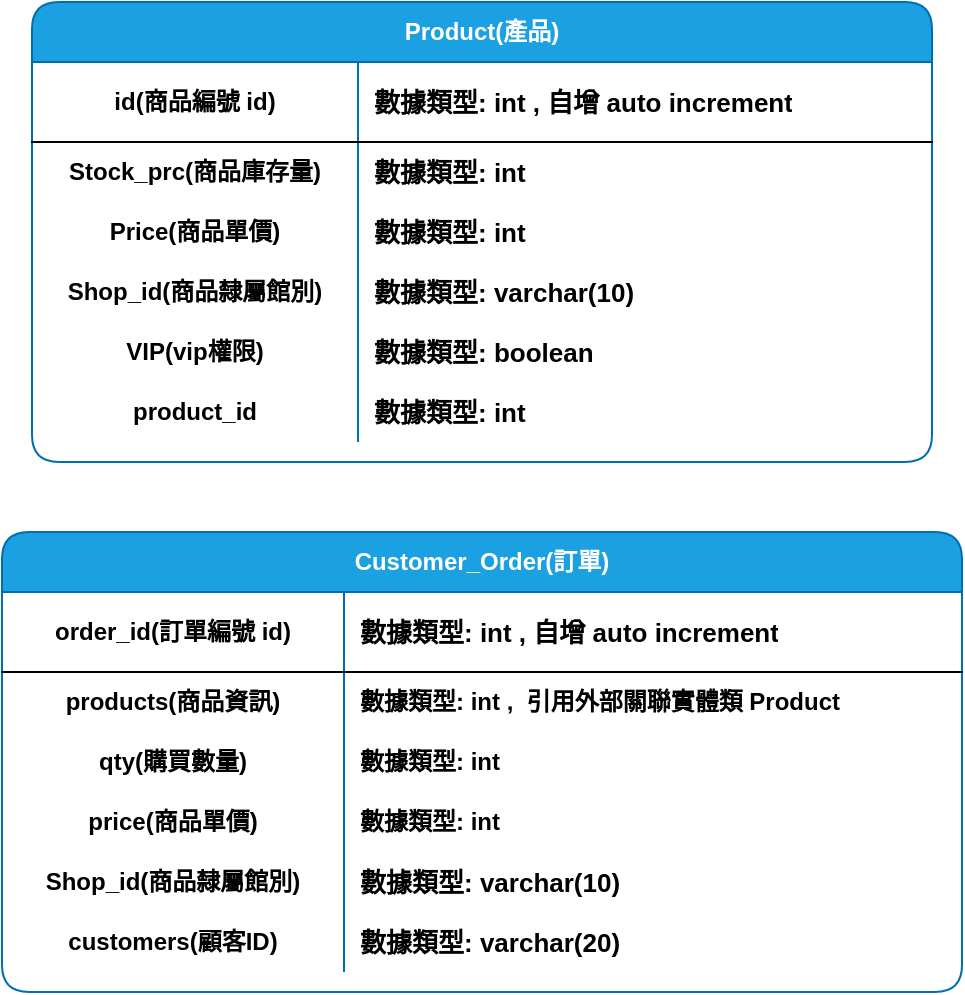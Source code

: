 <mxfile version="13.9.8" type="device"><diagram id="GSy4WSzp9ftxpXHMs6ca" name="第 1 页"><mxGraphModel dx="1024" dy="592" grid="1" gridSize="10" guides="1" tooltips="1" connect="1" arrows="1" fold="1" page="1" pageScale="1" pageWidth="827" pageHeight="1169" math="0" shadow="0"><root><mxCell id="0"/><mxCell id="1" parent="0"/><mxCell id="1tsEeMe0gQ0WhUbqSyHZ-1" value="Product(產品)" style="shape=table;html=1;whiteSpace=wrap;startSize=30;container=1;collapsible=0;childLayout=tableLayout;fixedRows=1;rowLines=0;fontStyle=1;align=center;rounded=1;fillColor=#1ba1e2;strokeColor=#006EAF;fontColor=#ffffff;" parent="1" vertex="1"><mxGeometry x="60" y="90" width="450" height="230" as="geometry"/></mxCell><mxCell id="1tsEeMe0gQ0WhUbqSyHZ-2" value="" style="shape=partialRectangle;html=1;whiteSpace=wrap;collapsible=0;dropTarget=0;pointerEvents=0;fillColor=none;top=0;left=0;bottom=1;right=0;points=[[0,0.5],[1,0.5]];portConstraint=eastwest;" parent="1tsEeMe0gQ0WhUbqSyHZ-1" vertex="1"><mxGeometry y="30" width="450" height="40" as="geometry"/></mxCell><mxCell id="1tsEeMe0gQ0WhUbqSyHZ-3" value="&lt;b&gt;id(商品編號 id)&lt;/b&gt;" style="shape=partialRectangle;html=1;whiteSpace=wrap;connectable=0;fillColor=none;top=0;left=0;bottom=0;right=0;overflow=hidden;" parent="1tsEeMe0gQ0WhUbqSyHZ-2" vertex="1"><mxGeometry width="163" height="40" as="geometry"/></mxCell><mxCell id="1tsEeMe0gQ0WhUbqSyHZ-4" value="&lt;b&gt;&lt;font style=&quot;font-size: 13px&quot;&gt;數據類型: int , 自增 auto increment&lt;/font&gt;&lt;/b&gt;" style="shape=partialRectangle;html=1;whiteSpace=wrap;connectable=0;fillColor=none;top=0;left=0;bottom=0;right=0;align=left;spacingLeft=6;overflow=hidden;" parent="1tsEeMe0gQ0WhUbqSyHZ-2" vertex="1"><mxGeometry x="163" width="287" height="40" as="geometry"/></mxCell><mxCell id="1tsEeMe0gQ0WhUbqSyHZ-5" value="" style="shape=partialRectangle;html=1;whiteSpace=wrap;collapsible=0;dropTarget=0;pointerEvents=0;fillColor=none;top=0;left=0;bottom=0;right=0;points=[[0,0.5],[1,0.5]];portConstraint=eastwest;" parent="1tsEeMe0gQ0WhUbqSyHZ-1" vertex="1"><mxGeometry y="70" width="450" height="30" as="geometry"/></mxCell><mxCell id="1tsEeMe0gQ0WhUbqSyHZ-6" value="&lt;b&gt;Stock_prc(商品庫存量)&lt;/b&gt;" style="shape=partialRectangle;html=1;whiteSpace=wrap;connectable=0;fillColor=none;top=0;left=0;bottom=0;right=0;overflow=hidden;" parent="1tsEeMe0gQ0WhUbqSyHZ-5" vertex="1"><mxGeometry width="163" height="30" as="geometry"/></mxCell><mxCell id="1tsEeMe0gQ0WhUbqSyHZ-7" value="&lt;font style=&quot;font-size: 13px&quot;&gt;&lt;b&gt;數據類型: int&amp;nbsp;&lt;/b&gt;&lt;/font&gt;" style="shape=partialRectangle;html=1;whiteSpace=wrap;connectable=0;fillColor=none;top=0;left=0;bottom=0;right=0;align=left;spacingLeft=6;overflow=hidden;" parent="1tsEeMe0gQ0WhUbqSyHZ-5" vertex="1"><mxGeometry x="163" width="287" height="30" as="geometry"/></mxCell><mxCell id="1tsEeMe0gQ0WhUbqSyHZ-8" value="" style="shape=partialRectangle;html=1;whiteSpace=wrap;collapsible=0;dropTarget=0;pointerEvents=0;fillColor=none;top=0;left=0;bottom=0;right=0;points=[[0,0.5],[1,0.5]];portConstraint=eastwest;" parent="1tsEeMe0gQ0WhUbqSyHZ-1" vertex="1"><mxGeometry y="100" width="450" height="30" as="geometry"/></mxCell><mxCell id="1tsEeMe0gQ0WhUbqSyHZ-9" value="&lt;b&gt;Price(商品單價)&lt;/b&gt;" style="shape=partialRectangle;html=1;whiteSpace=wrap;connectable=0;fillColor=none;top=0;left=0;bottom=0;right=0;overflow=hidden;" parent="1tsEeMe0gQ0WhUbqSyHZ-8" vertex="1"><mxGeometry width="163" height="30" as="geometry"/></mxCell><mxCell id="1tsEeMe0gQ0WhUbqSyHZ-10" value="&lt;font style=&quot;font-size: 13px&quot;&gt;&lt;b&gt;數據類型: int&lt;/b&gt;&lt;/font&gt;" style="shape=partialRectangle;html=1;whiteSpace=wrap;connectable=0;fillColor=none;top=0;left=0;bottom=0;right=0;align=left;spacingLeft=6;overflow=hidden;" parent="1tsEeMe0gQ0WhUbqSyHZ-8" vertex="1"><mxGeometry x="163" width="287" height="30" as="geometry"/></mxCell><mxCell id="1tsEeMe0gQ0WhUbqSyHZ-12" value="" style="shape=partialRectangle;html=1;whiteSpace=wrap;collapsible=0;dropTarget=0;pointerEvents=0;fillColor=none;top=0;left=0;bottom=0;right=0;points=[[0,0.5],[1,0.5]];portConstraint=eastwest;" parent="1tsEeMe0gQ0WhUbqSyHZ-1" vertex="1"><mxGeometry y="130" width="450" height="30" as="geometry"/></mxCell><mxCell id="1tsEeMe0gQ0WhUbqSyHZ-13" value="&lt;b&gt;Shop_id(商品隸屬館別)&lt;/b&gt;" style="shape=partialRectangle;html=1;whiteSpace=wrap;connectable=0;fillColor=none;top=0;left=0;bottom=0;right=0;overflow=hidden;" parent="1tsEeMe0gQ0WhUbqSyHZ-12" vertex="1"><mxGeometry width="163" height="30" as="geometry"/></mxCell><mxCell id="1tsEeMe0gQ0WhUbqSyHZ-14" value="&lt;b&gt;&lt;font style=&quot;font-size: 13px&quot;&gt;數據類型: varchar(10)&lt;/font&gt;&lt;/b&gt;" style="shape=partialRectangle;html=1;whiteSpace=wrap;connectable=0;fillColor=none;top=0;left=0;bottom=0;right=0;align=left;spacingLeft=6;overflow=hidden;" parent="1tsEeMe0gQ0WhUbqSyHZ-12" vertex="1"><mxGeometry x="163" width="287" height="30" as="geometry"/></mxCell><mxCell id="IBkSlnnhvh7kgT8mmb35-4" value="" style="shape=partialRectangle;html=1;whiteSpace=wrap;collapsible=0;dropTarget=0;pointerEvents=0;fillColor=none;top=0;left=0;bottom=0;right=0;points=[[0,0.5],[1,0.5]];portConstraint=eastwest;" parent="1tsEeMe0gQ0WhUbqSyHZ-1" vertex="1"><mxGeometry y="160" width="450" height="30" as="geometry"/></mxCell><mxCell id="IBkSlnnhvh7kgT8mmb35-5" value="&lt;b&gt;VIP(vip權限)&lt;/b&gt;" style="shape=partialRectangle;html=1;whiteSpace=wrap;connectable=0;fillColor=none;top=0;left=0;bottom=0;right=0;overflow=hidden;" parent="IBkSlnnhvh7kgT8mmb35-4" vertex="1"><mxGeometry width="163" height="30" as="geometry"/></mxCell><mxCell id="IBkSlnnhvh7kgT8mmb35-6" value="&lt;b&gt;&lt;font style=&quot;font-size: 13px&quot;&gt;數據類型: boolean&lt;/font&gt;&lt;/b&gt;" style="shape=partialRectangle;html=1;whiteSpace=wrap;connectable=0;fillColor=none;top=0;left=0;bottom=0;right=0;align=left;spacingLeft=6;overflow=hidden;" parent="IBkSlnnhvh7kgT8mmb35-4" vertex="1"><mxGeometry x="163" width="287" height="30" as="geometry"/></mxCell><mxCell id="1tsEeMe0gQ0WhUbqSyHZ-15" value="" style="shape=partialRectangle;html=1;whiteSpace=wrap;collapsible=0;dropTarget=0;pointerEvents=0;fillColor=none;top=0;left=0;bottom=0;right=0;points=[[0,0.5],[1,0.5]];portConstraint=eastwest;" parent="1tsEeMe0gQ0WhUbqSyHZ-1" vertex="1"><mxGeometry y="190" width="450" height="30" as="geometry"/></mxCell><mxCell id="1tsEeMe0gQ0WhUbqSyHZ-16" value="&lt;b&gt;product_id&lt;/b&gt;" style="shape=partialRectangle;html=1;whiteSpace=wrap;connectable=0;fillColor=none;top=0;left=0;bottom=0;right=0;overflow=hidden;" parent="1tsEeMe0gQ0WhUbqSyHZ-15" vertex="1"><mxGeometry width="163" height="30" as="geometry"/></mxCell><mxCell id="1tsEeMe0gQ0WhUbqSyHZ-17" value="&lt;b&gt;&lt;font style=&quot;font-size: 13px&quot;&gt;數據類型: int&lt;/font&gt;&lt;/b&gt;" style="shape=partialRectangle;html=1;whiteSpace=wrap;connectable=0;fillColor=none;top=0;left=0;bottom=0;right=0;align=left;spacingLeft=6;overflow=hidden;" parent="1tsEeMe0gQ0WhUbqSyHZ-15" vertex="1"><mxGeometry x="163" width="287" height="30" as="geometry"/></mxCell><mxCell id="1tsEeMe0gQ0WhUbqSyHZ-18" value="Customer_Order(訂單)" style="shape=table;html=1;whiteSpace=wrap;startSize=30;container=1;collapsible=0;childLayout=tableLayout;fixedRows=1;rowLines=0;fontStyle=1;align=center;rounded=1;fillColor=#1ba1e2;strokeColor=#006EAF;fontColor=#ffffff;" parent="1" vertex="1"><mxGeometry x="45" y="355" width="480" height="230" as="geometry"/></mxCell><mxCell id="1tsEeMe0gQ0WhUbqSyHZ-19" value="" style="shape=partialRectangle;html=1;whiteSpace=wrap;collapsible=0;dropTarget=0;pointerEvents=0;fillColor=none;top=0;left=0;bottom=1;right=0;points=[[0,0.5],[1,0.5]];portConstraint=eastwest;" parent="1tsEeMe0gQ0WhUbqSyHZ-18" vertex="1"><mxGeometry y="30" width="480" height="40" as="geometry"/></mxCell><mxCell id="1tsEeMe0gQ0WhUbqSyHZ-20" value="&lt;b&gt;order_id(訂單編號 id)&lt;/b&gt;" style="shape=partialRectangle;html=1;whiteSpace=wrap;connectable=0;fillColor=none;top=0;left=0;bottom=0;right=0;overflow=hidden;" parent="1tsEeMe0gQ0WhUbqSyHZ-19" vertex="1"><mxGeometry width="171" height="40" as="geometry"/></mxCell><mxCell id="1tsEeMe0gQ0WhUbqSyHZ-21" value="&lt;b&gt;&lt;font style=&quot;font-size: 13px&quot;&gt;數據類型: int , 自增 auto increment&lt;/font&gt;&lt;/b&gt;" style="shape=partialRectangle;html=1;whiteSpace=wrap;connectable=0;fillColor=none;top=0;left=0;bottom=0;right=0;align=left;spacingLeft=6;overflow=hidden;" parent="1tsEeMe0gQ0WhUbqSyHZ-19" vertex="1"><mxGeometry x="171" width="309" height="40" as="geometry"/></mxCell><mxCell id="1tsEeMe0gQ0WhUbqSyHZ-22" value="" style="shape=partialRectangle;html=1;whiteSpace=wrap;collapsible=0;dropTarget=0;pointerEvents=0;fillColor=none;top=0;left=0;bottom=0;right=0;points=[[0,0.5],[1,0.5]];portConstraint=eastwest;" parent="1tsEeMe0gQ0WhUbqSyHZ-18" vertex="1"><mxGeometry y="70" width="480" height="30" as="geometry"/></mxCell><mxCell id="1tsEeMe0gQ0WhUbqSyHZ-23" value="&lt;b&gt;products(商品資訊)&lt;/b&gt;" style="shape=partialRectangle;html=1;whiteSpace=wrap;connectable=0;fillColor=none;top=0;left=0;bottom=0;right=0;overflow=hidden;" parent="1tsEeMe0gQ0WhUbqSyHZ-22" vertex="1"><mxGeometry width="171" height="30" as="geometry"/></mxCell><mxCell id="1tsEeMe0gQ0WhUbqSyHZ-24" value="&lt;b&gt;數據類型: int ,&amp;nbsp; 引用外部關聯實體類 Product&lt;/b&gt;" style="shape=partialRectangle;html=1;whiteSpace=wrap;connectable=0;fillColor=none;top=0;left=0;bottom=0;right=0;align=left;spacingLeft=6;overflow=hidden;" parent="1tsEeMe0gQ0WhUbqSyHZ-22" vertex="1"><mxGeometry x="171" width="309" height="30" as="geometry"/></mxCell><mxCell id="1tsEeMe0gQ0WhUbqSyHZ-25" value="" style="shape=partialRectangle;html=1;whiteSpace=wrap;collapsible=0;dropTarget=0;pointerEvents=0;fillColor=none;top=0;left=0;bottom=0;right=0;points=[[0,0.5],[1,0.5]];portConstraint=eastwest;" parent="1tsEeMe0gQ0WhUbqSyHZ-18" vertex="1"><mxGeometry y="100" width="480" height="30" as="geometry"/></mxCell><mxCell id="1tsEeMe0gQ0WhUbqSyHZ-26" value="&lt;b&gt;qty(購買數量)&lt;/b&gt;" style="shape=partialRectangle;html=1;whiteSpace=wrap;connectable=0;fillColor=none;top=0;left=0;bottom=0;right=0;overflow=hidden;" parent="1tsEeMe0gQ0WhUbqSyHZ-25" vertex="1"><mxGeometry width="171" height="30" as="geometry"/></mxCell><mxCell id="1tsEeMe0gQ0WhUbqSyHZ-27" value="&lt;b&gt;數據類型: int&lt;/b&gt;" style="shape=partialRectangle;html=1;whiteSpace=wrap;connectable=0;fillColor=none;top=0;left=0;bottom=0;right=0;align=left;spacingLeft=6;overflow=hidden;" parent="1tsEeMe0gQ0WhUbqSyHZ-25" vertex="1"><mxGeometry x="171" width="309" height="30" as="geometry"/></mxCell><mxCell id="1tsEeMe0gQ0WhUbqSyHZ-28" value="" style="shape=partialRectangle;html=1;whiteSpace=wrap;collapsible=0;dropTarget=0;pointerEvents=0;fillColor=none;top=0;left=0;bottom=0;right=0;points=[[0,0.5],[1,0.5]];portConstraint=eastwest;" parent="1tsEeMe0gQ0WhUbqSyHZ-18" vertex="1"><mxGeometry y="130" width="480" height="30" as="geometry"/></mxCell><mxCell id="1tsEeMe0gQ0WhUbqSyHZ-29" value="&lt;b&gt;price(商品單價)&lt;/b&gt;" style="shape=partialRectangle;html=1;whiteSpace=wrap;connectable=0;fillColor=none;top=0;left=0;bottom=0;right=0;overflow=hidden;" parent="1tsEeMe0gQ0WhUbqSyHZ-28" vertex="1"><mxGeometry width="171" height="30" as="geometry"/></mxCell><mxCell id="1tsEeMe0gQ0WhUbqSyHZ-30" value="&lt;b&gt;數據類型: int&lt;/b&gt;" style="shape=partialRectangle;html=1;whiteSpace=wrap;connectable=0;fillColor=none;top=0;left=0;bottom=0;right=0;align=left;spacingLeft=6;overflow=hidden;" parent="1tsEeMe0gQ0WhUbqSyHZ-28" vertex="1"><mxGeometry x="171" width="309" height="30" as="geometry"/></mxCell><mxCell id="1tsEeMe0gQ0WhUbqSyHZ-31" value="" style="shape=partialRectangle;html=1;whiteSpace=wrap;collapsible=0;dropTarget=0;pointerEvents=0;fillColor=none;top=0;left=0;bottom=0;right=0;points=[[0,0.5],[1,0.5]];portConstraint=eastwest;" parent="1tsEeMe0gQ0WhUbqSyHZ-18" vertex="1"><mxGeometry y="160" width="480" height="30" as="geometry"/></mxCell><mxCell id="1tsEeMe0gQ0WhUbqSyHZ-32" value="&lt;b&gt;Shop_id(商品隸屬館別)&lt;/b&gt;" style="shape=partialRectangle;html=1;whiteSpace=wrap;connectable=0;fillColor=none;top=0;left=0;bottom=0;right=0;overflow=hidden;" parent="1tsEeMe0gQ0WhUbqSyHZ-31" vertex="1"><mxGeometry width="171" height="30" as="geometry"/></mxCell><mxCell id="1tsEeMe0gQ0WhUbqSyHZ-33" value="&lt;b&gt;&lt;font style=&quot;font-size: 13px&quot;&gt;數據類型: varchar(10)&lt;/font&gt;&lt;/b&gt;" style="shape=partialRectangle;html=1;whiteSpace=wrap;connectable=0;fillColor=none;top=0;left=0;bottom=0;right=0;align=left;spacingLeft=6;overflow=hidden;" parent="1tsEeMe0gQ0WhUbqSyHZ-31" vertex="1"><mxGeometry x="171" width="309" height="30" as="geometry"/></mxCell><mxCell id="IBkSlnnhvh7kgT8mmb35-1" value="" style="shape=partialRectangle;html=1;whiteSpace=wrap;collapsible=0;dropTarget=0;pointerEvents=0;fillColor=none;top=0;left=0;bottom=0;right=0;points=[[0,0.5],[1,0.5]];portConstraint=eastwest;" parent="1tsEeMe0gQ0WhUbqSyHZ-18" vertex="1"><mxGeometry y="190" width="480" height="30" as="geometry"/></mxCell><mxCell id="IBkSlnnhvh7kgT8mmb35-2" value="&lt;b&gt;customers(顧客ID)&lt;/b&gt;" style="shape=partialRectangle;html=1;whiteSpace=wrap;connectable=0;fillColor=none;top=0;left=0;bottom=0;right=0;overflow=hidden;" parent="IBkSlnnhvh7kgT8mmb35-1" vertex="1"><mxGeometry width="171" height="30" as="geometry"/></mxCell><mxCell id="IBkSlnnhvh7kgT8mmb35-3" value="&lt;b&gt;&lt;font style=&quot;font-size: 13px&quot;&gt;數據類型: varchar(20)&lt;/font&gt;&lt;/b&gt;" style="shape=partialRectangle;html=1;whiteSpace=wrap;connectable=0;fillColor=none;top=0;left=0;bottom=0;right=0;align=left;spacingLeft=6;overflow=hidden;" parent="IBkSlnnhvh7kgT8mmb35-1" vertex="1"><mxGeometry x="171" width="309" height="30" as="geometry"/></mxCell></root></mxGraphModel></diagram></mxfile>
